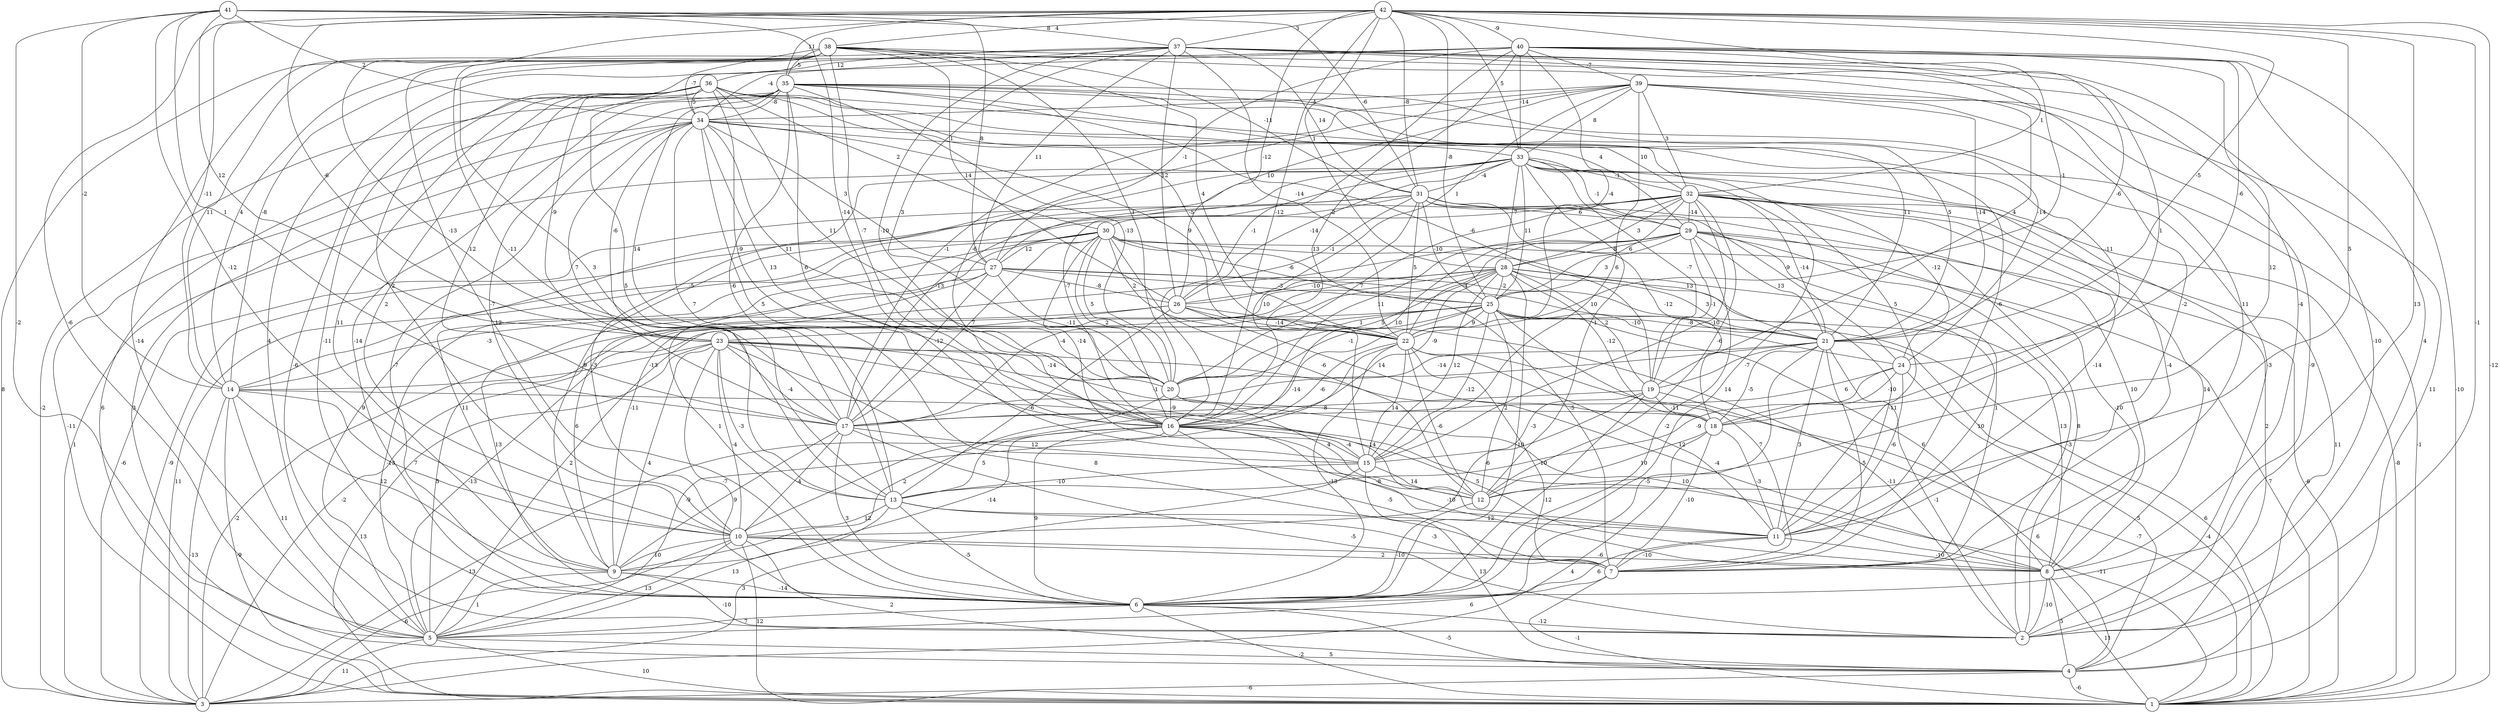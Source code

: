 graph { 
	 fontname="Helvetica,Arial,sans-serif" 
	 node [shape = circle]; 
	 42 -- 1 [label = "-12"];
	 42 -- 2 [label = "-1"];
	 42 -- 5 [label = "-6"];
	 42 -- 6 [label = "13"];
	 42 -- 12 [label = "5"];
	 42 -- 13 [label = "-11"];
	 42 -- 14 [label = "-11"];
	 42 -- 16 [label = "-12"];
	 42 -- 21 [label = "-5"];
	 42 -- 22 [label = "-1"];
	 42 -- 23 [label = "-6"];
	 42 -- 25 [label = "-8"];
	 42 -- 26 [label = "-12"];
	 42 -- 28 [label = "1"];
	 42 -- 31 [label = "-8"];
	 42 -- 33 [label = "5"];
	 42 -- 35 [label = "11"];
	 42 -- 37 [label = "3"];
	 42 -- 38 [label = "4"];
	 42 -- 40 [label = "-9"];
	 41 -- 5 [label = "-2"];
	 41 -- 10 [label = "-12"];
	 41 -- 14 [label = "-2"];
	 41 -- 16 [label = "-14"];
	 41 -- 17 [label = "1"];
	 41 -- 23 [label = "12"];
	 41 -- 27 [label = "8"];
	 41 -- 31 [label = "-6"];
	 41 -- 34 [label = "2"];
	 41 -- 37 [label = "8"];
	 40 -- 1 [label = "-10"];
	 40 -- 2 [label = "4"];
	 40 -- 5 [label = "4"];
	 40 -- 10 [label = "2"];
	 40 -- 12 [label = "12"];
	 40 -- 14 [label = "-8"];
	 40 -- 15 [label = "13"];
	 40 -- 16 [label = "-1"];
	 40 -- 22 [label = "-4"];
	 40 -- 24 [label = "-6"];
	 40 -- 27 [label = "-1"];
	 40 -- 32 [label = "1"];
	 40 -- 33 [label = "-14"];
	 40 -- 39 [label = "-7"];
	 39 -- 2 [label = "-9"];
	 39 -- 4 [label = "11"];
	 39 -- 11 [label = "-2"];
	 39 -- 15 [label = "6"];
	 39 -- 16 [label = "-6"];
	 39 -- 17 [label = "-1"];
	 39 -- 21 [label = "-14"];
	 39 -- 26 [label = "1"];
	 39 -- 27 [label = "10"];
	 39 -- 32 [label = "3"];
	 39 -- 33 [label = "8"];
	 39 -- 34 [label = "-4"];
	 38 -- 3 [label = "8"];
	 38 -- 5 [label = "-14"];
	 38 -- 6 [label = "12"];
	 38 -- 7 [label = "11"];
	 38 -- 8 [label = "-4"];
	 38 -- 13 [label = "3"];
	 38 -- 14 [label = "11"];
	 38 -- 16 [label = "-7"];
	 38 -- 17 [label = "-13"];
	 38 -- 20 [label = "1"];
	 38 -- 22 [label = "4"];
	 38 -- 26 [label = "14"];
	 38 -- 31 [label = "-11"];
	 38 -- 34 [label = "-7"];
	 38 -- 35 [label = "-5"];
	 37 -- 2 [label = "-10"];
	 37 -- 14 [label = "4"];
	 37 -- 16 [label = "-10"];
	 37 -- 18 [label = "1"];
	 37 -- 19 [label = "4"];
	 37 -- 20 [label = "3"];
	 37 -- 21 [label = "-6"];
	 37 -- 22 [label = "-14"];
	 37 -- 26 [label = "12"];
	 37 -- 27 [label = "11"];
	 37 -- 31 [label = "14"];
	 37 -- 34 [label = "-4"];
	 37 -- 36 [label = "12"];
	 36 -- 2 [label = "-6"];
	 36 -- 6 [label = "-11"];
	 36 -- 9 [label = "11"];
	 36 -- 10 [label = "2"];
	 36 -- 11 [label = "5"];
	 36 -- 13 [label = "5"];
	 36 -- 16 [label = "-9"];
	 36 -- 17 [label = "12"];
	 36 -- 20 [label = "11"];
	 36 -- 21 [label = "11"];
	 36 -- 22 [label = "-5"];
	 36 -- 23 [label = "-9"];
	 36 -- 29 [label = "4"];
	 36 -- 30 [label = "2"];
	 36 -- 34 [label = "5"];
	 35 -- 1 [label = "6"];
	 35 -- 2 [label = "-3"];
	 35 -- 3 [label = "-2"];
	 35 -- 6 [label = "-14"];
	 35 -- 10 [label = "-7"];
	 35 -- 11 [label = "-6"];
	 35 -- 13 [label = "-6"];
	 35 -- 15 [label = "6"];
	 35 -- 17 [label = "14"];
	 35 -- 18 [label = "-11"];
	 35 -- 19 [label = "-6"];
	 35 -- 20 [label = "-13"];
	 35 -- 21 [label = "5"];
	 35 -- 24 [label = "-14"];
	 35 -- 34 [label = "-8"];
	 34 -- 1 [label = "-11"];
	 34 -- 4 [label = "3"];
	 34 -- 6 [label = "-7"];
	 34 -- 12 [label = "5"];
	 34 -- 13 [label = "7"];
	 34 -- 16 [label = "13"];
	 34 -- 17 [label = "7"];
	 34 -- 20 [label = "11"];
	 34 -- 22 [label = "9"];
	 34 -- 23 [label = "-6"];
	 34 -- 27 [label = "3"];
	 34 -- 32 [label = "10"];
	 34 -- 33 [label = "1"];
	 33 -- 1 [label = "-1"];
	 33 -- 3 [label = "1"];
	 33 -- 4 [label = "2"];
	 33 -- 5 [label = "9"];
	 33 -- 6 [label = "14"];
	 33 -- 7 [label = "-4"];
	 33 -- 9 [label = "9"];
	 33 -- 12 [label = "-1"];
	 33 -- 16 [label = "-7"];
	 33 -- 17 [label = "-13"];
	 33 -- 19 [label = "-7"];
	 33 -- 25 [label = "11"];
	 33 -- 26 [label = "-14"];
	 33 -- 28 [label = "-7"];
	 33 -- 29 [label = "-1"];
	 33 -- 31 [label = "-4"];
	 33 -- 32 [label = "-1"];
	 32 -- 1 [label = "-8"];
	 32 -- 3 [label = "-9"];
	 32 -- 4 [label = "11"];
	 32 -- 8 [label = "14"];
	 32 -- 11 [label = "-14"];
	 32 -- 12 [label = "-6"];
	 32 -- 14 [label = "-5"];
	 32 -- 15 [label = "-10"];
	 32 -- 16 [label = "11"];
	 32 -- 20 [label = "7"];
	 32 -- 21 [label = "-14"];
	 32 -- 24 [label = "-12"];
	 32 -- 25 [label = "6"];
	 32 -- 28 [label = "3"];
	 32 -- 29 [label = "-14"];
	 31 -- 2 [label = "8"];
	 31 -- 3 [label = "-6"];
	 31 -- 8 [label = "10"];
	 31 -- 10 [label = "-3"];
	 31 -- 16 [label = "10"];
	 31 -- 18 [label = "-12"];
	 31 -- 22 [label = "5"];
	 31 -- 24 [label = "-9"];
	 31 -- 25 [label = "-10"];
	 31 -- 26 [label = "-1"];
	 31 -- 29 [label = "6"];
	 31 -- 30 [label = "-2"];
	 30 -- 1 [label = "7"];
	 30 -- 3 [label = "11"];
	 30 -- 6 [label = "1"];
	 30 -- 7 [label = "-5"];
	 30 -- 9 [label = "11"];
	 30 -- 12 [label = "-6"];
	 30 -- 15 [label = "-14"];
	 30 -- 16 [label = "2"];
	 30 -- 17 [label = "7"];
	 30 -- 20 [label = "5"];
	 30 -- 21 [label = "13"];
	 30 -- 22 [label = "2"];
	 30 -- 25 [label = "-6"];
	 30 -- 27 [label = "12"];
	 29 -- 1 [label = "-6"];
	 29 -- 2 [label = "-3"];
	 29 -- 6 [label = "-2"];
	 29 -- 7 [label = "1"];
	 29 -- 8 [label = "-10"];
	 29 -- 9 [label = "-11"];
	 29 -- 16 [label = "10"];
	 29 -- 19 [label = "-1"];
	 29 -- 21 [label = "13"];
	 29 -- 22 [label = "-4"];
	 29 -- 25 [label = "3"];
	 29 -- 28 [label = "8"];
	 28 -- 3 [label = "-2"];
	 28 -- 5 [label = "2"];
	 28 -- 6 [label = "-10"];
	 28 -- 7 [label = "10"];
	 28 -- 11 [label = "-11"];
	 28 -- 15 [label = "12"];
	 28 -- 16 [label = "-9"];
	 28 -- 17 [label = "-4"];
	 28 -- 18 [label = "-12"];
	 28 -- 19 [label = "2"];
	 28 -- 20 [label = "5"];
	 28 -- 21 [label = "3"];
	 28 -- 25 [label = "-2"];
	 28 -- 26 [label = "-10"];
	 27 -- 5 [label = "-13"];
	 27 -- 6 [label = "13"];
	 27 -- 8 [label = "13"];
	 27 -- 9 [label = "6"];
	 27 -- 17 [label = "-12"];
	 27 -- 20 [label = "-11"];
	 27 -- 21 [label = "10"];
	 27 -- 25 [label = "-3"];
	 27 -- 26 [label = "-8"];
	 26 -- 2 [label = "-11"];
	 26 -- 5 [label = "5"];
	 26 -- 13 [label = "-6"];
	 26 -- 14 [label = "-3"];
	 26 -- 18 [label = "14"];
	 26 -- 22 [label = "-14"];
	 25 -- 1 [label = "6"];
	 25 -- 3 [label = "-2"];
	 25 -- 5 [label = "-13"];
	 25 -- 7 [label = "7"];
	 25 -- 8 [label = "6"];
	 25 -- 10 [label = "3"];
	 25 -- 12 [label = "2"];
	 25 -- 15 [label = "-12"];
	 25 -- 20 [label = "-1"];
	 25 -- 21 [label = "-8"];
	 25 -- 22 [label = "9"];
	 25 -- 23 [label = "1"];
	 25 -- 24 [label = "-10"];
	 24 -- 4 [label = "5"];
	 24 -- 11 [label = "-6"];
	 24 -- 13 [label = "-9"];
	 24 -- 17 [label = "6"];
	 24 -- 18 [label = "-10"];
	 23 -- 1 [label = "13"];
	 23 -- 6 [label = "-7"];
	 23 -- 7 [label = "8"];
	 23 -- 8 [label = "-4"];
	 23 -- 9 [label = "4"];
	 23 -- 10 [label = "-4"];
	 23 -- 11 [label = "14"];
	 23 -- 13 [label = "-3"];
	 23 -- 14 [label = "-13"];
	 23 -- 17 [label = "-4"];
	 23 -- 18 [label = "-1"];
	 23 -- 20 [label = "-14"];
	 22 -- 1 [label = "-7"];
	 22 -- 5 [label = "-9"];
	 22 -- 6 [label = "-13"];
	 22 -- 7 [label = "-10"];
	 22 -- 11 [label = "12"];
	 22 -- 12 [label = "-6"];
	 22 -- 15 [label = "14"];
	 22 -- 16 [label = "-6"];
	 21 -- 1 [label = "-4"];
	 21 -- 2 [label = "-1"];
	 21 -- 6 [label = "-5"];
	 21 -- 7 [label = "-5"];
	 21 -- 11 [label = "3"];
	 21 -- 17 [label = "-14"];
	 21 -- 18 [label = "-5"];
	 21 -- 19 [label = "-7"];
	 21 -- 20 [label = "-14"];
	 20 -- 8 [label = "10"];
	 20 -- 9 [label = "2"];
	 20 -- 12 [label = "4"];
	 20 -- 16 [label = "-9"];
	 19 -- 4 [label = "6"];
	 19 -- 6 [label = "-12"];
	 19 -- 10 [label = "-6"];
	 19 -- 15 [label = "-3"];
	 19 -- 17 [label = "-8"];
	 19 -- 18 [label = "-11"];
	 18 -- 3 [label = "4"];
	 18 -- 7 [label = "-10"];
	 18 -- 11 [label = "-3"];
	 18 -- 12 [label = "10"];
	 17 -- 2 [label = "-5"];
	 17 -- 6 [label = "3"];
	 17 -- 9 [label = "9"];
	 17 -- 10 [label = "-4"];
	 17 -- 15 [label = "12"];
	 16 -- 1 [label = "-11"];
	 16 -- 3 [label = "13"];
	 16 -- 6 [label = "9"];
	 16 -- 7 [label = "-5"];
	 16 -- 8 [label = "-10"];
	 16 -- 9 [label = "-14"];
	 16 -- 11 [label = "-8"];
	 16 -- 13 [label = "5"];
	 16 -- 15 [label = "-4"];
	 15 -- 3 [label = "3"];
	 15 -- 4 [label = "13"];
	 15 -- 12 [label = "14"];
	 15 -- 13 [label = "-10"];
	 14 -- 1 [label = "-9"];
	 14 -- 3 [label = "-13"];
	 14 -- 5 [label = "11"];
	 14 -- 8 [label = "5"];
	 14 -- 9 [label = "12"];
	 14 -- 10 [label = "7"];
	 13 -- 5 [label = "13"];
	 13 -- 6 [label = "-5"];
	 13 -- 7 [label = "-3"];
	 13 -- 10 [label = "12"];
	 13 -- 11 [label = "12"];
	 12 -- 6 [label = "-10"];
	 11 -- 6 [label = "6"];
	 11 -- 7 [label = "-10"];
	 11 -- 8 [label = "-10"];
	 10 -- 1 [label = "12"];
	 10 -- 3 [label = "-6"];
	 10 -- 4 [label = "2"];
	 10 -- 5 [label = "13"];
	 10 -- 7 [label = "2"];
	 10 -- 8 [label = "-6"];
	 10 -- 9 [label = "10"];
	 9 -- 2 [label = "-10"];
	 9 -- 5 [label = "1"];
	 9 -- 6 [label = "-14"];
	 8 -- 1 [label = "11"];
	 8 -- 2 [label = "-10"];
	 8 -- 4 [label = "5"];
	 7 -- 1 [label = "-1"];
	 7 -- 5 [label = "6"];
	 6 -- 1 [label = "-2"];
	 6 -- 2 [label = "-12"];
	 6 -- 4 [label = "-5"];
	 6 -- 5 [label = "7"];
	 5 -- 1 [label = "10"];
	 5 -- 3 [label = "11"];
	 5 -- 4 [label = "5"];
	 4 -- 1 [label = "-6"];
	 4 -- 3 [label = "-6"];
	 1;
	 2;
	 3;
	 4;
	 5;
	 6;
	 7;
	 8;
	 9;
	 10;
	 11;
	 12;
	 13;
	 14;
	 15;
	 16;
	 17;
	 18;
	 19;
	 20;
	 21;
	 22;
	 23;
	 24;
	 25;
	 26;
	 27;
	 28;
	 29;
	 30;
	 31;
	 32;
	 33;
	 34;
	 35;
	 36;
	 37;
	 38;
	 39;
	 40;
	 41;
	 42;
}
